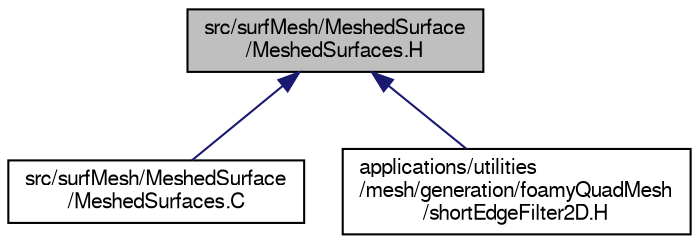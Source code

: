 digraph "src/surfMesh/MeshedSurface/MeshedSurfaces.H"
{
  bgcolor="transparent";
  edge [fontname="FreeSans",fontsize="10",labelfontname="FreeSans",labelfontsize="10"];
  node [fontname="FreeSans",fontsize="10",shape=record];
  Node178 [label="src/surfMesh/MeshedSurface\l/MeshedSurfaces.H",height=0.2,width=0.4,color="black", fillcolor="grey75", style="filled", fontcolor="black"];
  Node178 -> Node179 [dir="back",color="midnightblue",fontsize="10",style="solid",fontname="FreeSans"];
  Node179 [label="src/surfMesh/MeshedSurface\l/MeshedSurfaces.C",height=0.2,width=0.4,color="black",URL="$a15053.html"];
  Node178 -> Node180 [dir="back",color="midnightblue",fontsize="10",style="solid",fontname="FreeSans"];
  Node180 [label="applications/utilities\l/mesh/generation/foamyQuadMesh\l/shortEdgeFilter2D.H",height=0.2,width=0.4,color="black",URL="$a18494.html"];
}
